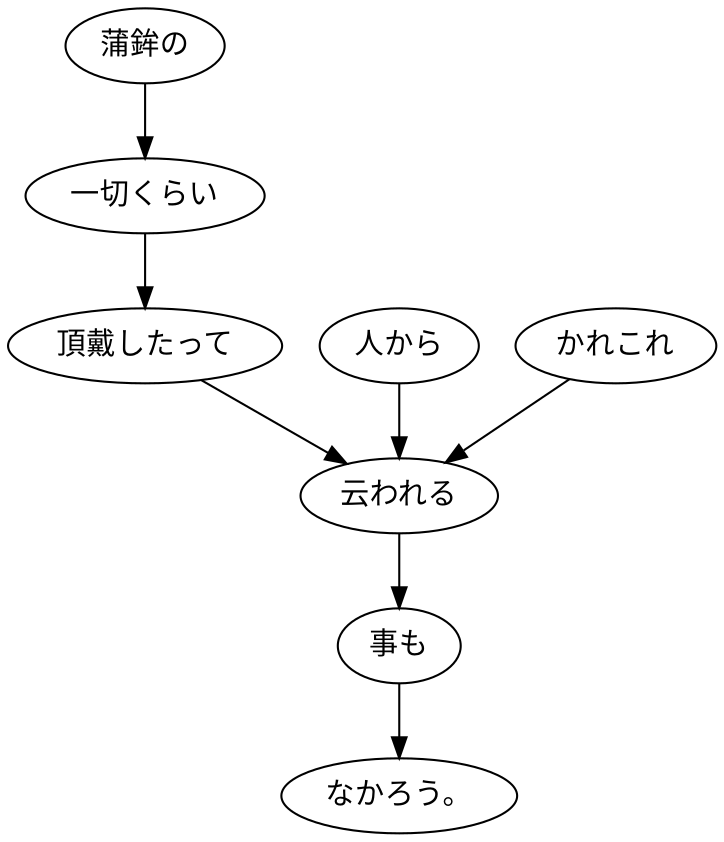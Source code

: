digraph graph439 {
	node0 [label="蒲鉾の"];
	node1 [label="一切くらい"];
	node2 [label="頂戴したって"];
	node3 [label="人から"];
	node4 [label="かれこれ"];
	node5 [label="云われる"];
	node6 [label="事も"];
	node7 [label="なかろう。"];
	node0 -> node1;
	node1 -> node2;
	node2 -> node5;
	node3 -> node5;
	node4 -> node5;
	node5 -> node6;
	node6 -> node7;
}
